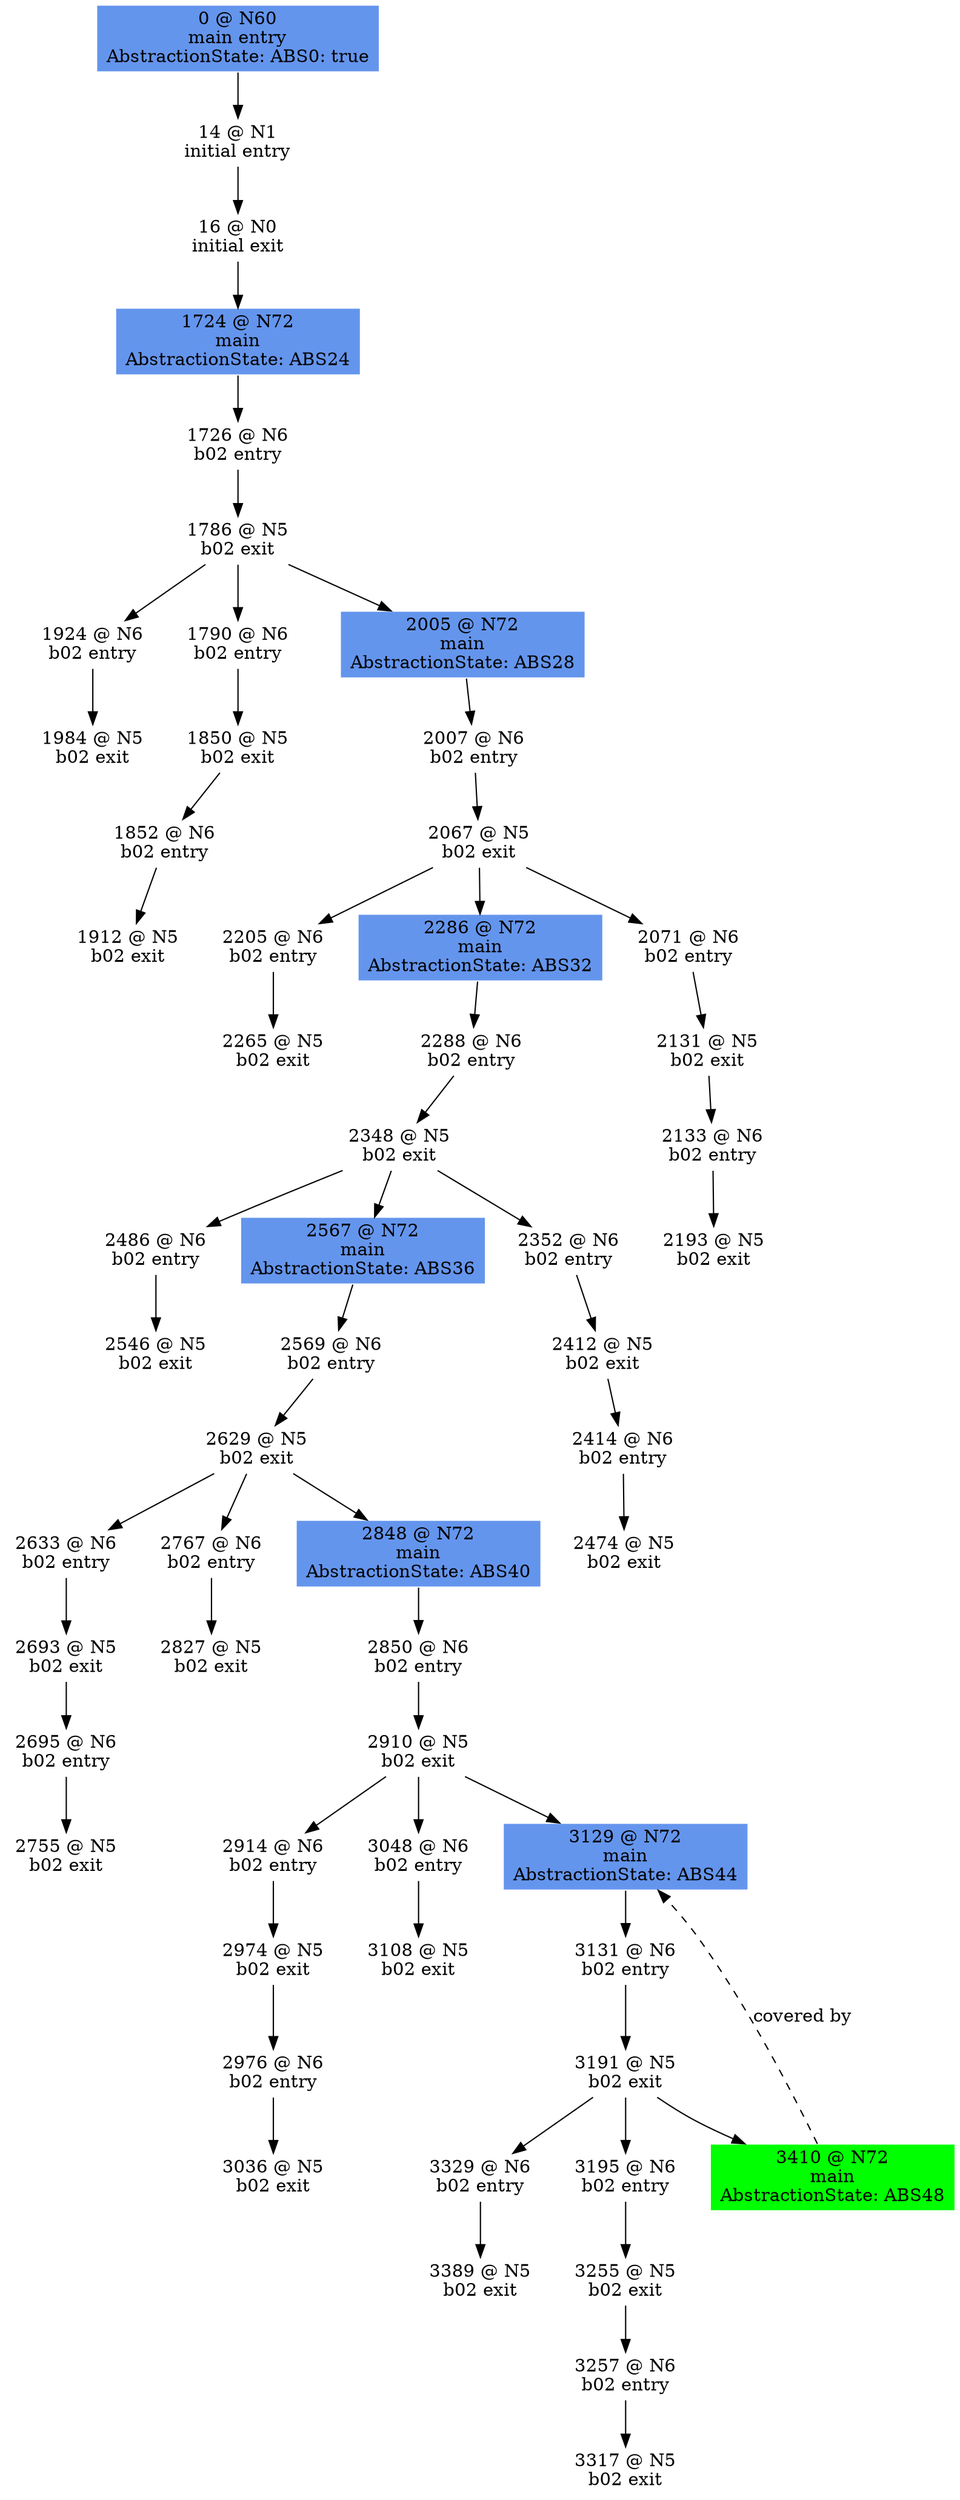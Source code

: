 digraph ARG {
node [style="filled" shape="box" color="white"]
0 [fillcolor="cornflowerblue" label="0 @ N60\nmain entry\nAbstractionState: ABS0: true\n" id="0"]
14 [label="14 @ N1\ninitial entry\n" id="14"]
16 [label="16 @ N0\ninitial exit\n" id="16"]
1724 [fillcolor="cornflowerblue" label="1724 @ N72\nmain\nAbstractionState: ABS24\n" id="1724"]
1726 [label="1726 @ N6\nb02 entry\n" id="1726"]
1786 [label="1786 @ N5\nb02 exit\n" id="1786"]
1924 [label="1924 @ N6\nb02 entry\n" id="1924"]
1984 [label="1984 @ N5\nb02 exit\n" id="1984"]
1790 [label="1790 @ N6\nb02 entry\n" id="1790"]
1850 [label="1850 @ N5\nb02 exit\n" id="1850"]
1852 [label="1852 @ N6\nb02 entry\n" id="1852"]
1912 [label="1912 @ N5\nb02 exit\n" id="1912"]
2005 [fillcolor="cornflowerblue" label="2005 @ N72\nmain\nAbstractionState: ABS28\n" id="2005"]
2007 [label="2007 @ N6\nb02 entry\n" id="2007"]
2067 [label="2067 @ N5\nb02 exit\n" id="2067"]
2071 [label="2071 @ N6\nb02 entry\n" id="2071"]
2131 [label="2131 @ N5\nb02 exit\n" id="2131"]
2133 [label="2133 @ N6\nb02 entry\n" id="2133"]
2193 [label="2193 @ N5\nb02 exit\n" id="2193"]
2205 [label="2205 @ N6\nb02 entry\n" id="2205"]
2265 [label="2265 @ N5\nb02 exit\n" id="2265"]
2286 [fillcolor="cornflowerblue" label="2286 @ N72\nmain\nAbstractionState: ABS32\n" id="2286"]
2288 [label="2288 @ N6\nb02 entry\n" id="2288"]
2348 [label="2348 @ N5\nb02 exit\n" id="2348"]
2486 [label="2486 @ N6\nb02 entry\n" id="2486"]
2546 [label="2546 @ N5\nb02 exit\n" id="2546"]
2567 [fillcolor="cornflowerblue" label="2567 @ N72\nmain\nAbstractionState: ABS36\n" id="2567"]
2569 [label="2569 @ N6\nb02 entry\n" id="2569"]
2629 [label="2629 @ N5\nb02 exit\n" id="2629"]
2848 [fillcolor="cornflowerblue" label="2848 @ N72\nmain\nAbstractionState: ABS40\n" id="2848"]
2850 [label="2850 @ N6\nb02 entry\n" id="2850"]
2910 [label="2910 @ N5\nb02 exit\n" id="2910"]
3129 [fillcolor="cornflowerblue" label="3129 @ N72\nmain\nAbstractionState: ABS44\n" id="3129"]
3131 [label="3131 @ N6\nb02 entry\n" id="3131"]
3191 [label="3191 @ N5\nb02 exit\n" id="3191"]
3195 [label="3195 @ N6\nb02 entry\n" id="3195"]
3255 [label="3255 @ N5\nb02 exit\n" id="3255"]
3257 [label="3257 @ N6\nb02 entry\n" id="3257"]
3317 [label="3317 @ N5\nb02 exit\n" id="3317"]
3410 [fillcolor="green" label="3410 @ N72\nmain\nAbstractionState: ABS48\n" id="3410"]
3329 [label="3329 @ N6\nb02 entry\n" id="3329"]
3389 [label="3389 @ N5\nb02 exit\n" id="3389"]
2914 [label="2914 @ N6\nb02 entry\n" id="2914"]
2974 [label="2974 @ N5\nb02 exit\n" id="2974"]
2976 [label="2976 @ N6\nb02 entry\n" id="2976"]
3036 [label="3036 @ N5\nb02 exit\n" id="3036"]
3048 [label="3048 @ N6\nb02 entry\n" id="3048"]
3108 [label="3108 @ N5\nb02 exit\n" id="3108"]
2633 [label="2633 @ N6\nb02 entry\n" id="2633"]
2693 [label="2693 @ N5\nb02 exit\n" id="2693"]
2695 [label="2695 @ N6\nb02 entry\n" id="2695"]
2755 [label="2755 @ N5\nb02 exit\n" id="2755"]
2767 [label="2767 @ N6\nb02 entry\n" id="2767"]
2827 [label="2827 @ N5\nb02 exit\n" id="2827"]
2352 [label="2352 @ N6\nb02 entry\n" id="2352"]
2412 [label="2412 @ N5\nb02 exit\n" id="2412"]
2414 [label="2414 @ N6\nb02 entry\n" id="2414"]
2474 [label="2474 @ N5\nb02 exit\n" id="2474"]
0 -> 14 []
14 -> 16 []
16 -> 1724 []
1724 -> 1726 []
1726 -> 1786 []
1786 -> 2005 []
1786 -> 1790 []
1786 -> 1924 []
1924 -> 1984 []
1790 -> 1850 []
1850 -> 1852 []
1852 -> 1912 []
2005 -> 2007 []
2007 -> 2067 []
2067 -> 2286 []
2067 -> 2205 []
2067 -> 2071 []
2071 -> 2131 []
2131 -> 2133 []
2133 -> 2193 []
2205 -> 2265 []
2286 -> 2288 []
2288 -> 2348 []
2348 -> 2352 []
2348 -> 2567 []
2348 -> 2486 []
2486 -> 2546 []
2567 -> 2569 []
2569 -> 2629 []
2629 -> 2767 []
2629 -> 2633 []
2629 -> 2848 []
2848 -> 2850 []
2850 -> 2910 []
2910 -> 3048 []
2910 -> 2914 []
2910 -> 3129 []
3410 -> 3129 [style="dashed" weight="0" label="covered by"]
3129 -> 3131 []
3131 -> 3191 []
3191 -> 3329 []
3191 -> 3410 []
3191 -> 3195 []
3195 -> 3255 []
3255 -> 3257 []
3257 -> 3317 []
3329 -> 3389 []
2914 -> 2974 []
2974 -> 2976 []
2976 -> 3036 []
3048 -> 3108 []
2633 -> 2693 []
2693 -> 2695 []
2695 -> 2755 []
2767 -> 2827 []
2352 -> 2412 []
2412 -> 2414 []
2414 -> 2474 []
}
